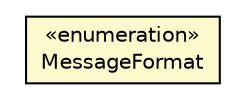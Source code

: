 #!/usr/local/bin/dot
#
# Class diagram 
# Generated by UMLGraph version R5_6-24-gf6e263 (http://www.umlgraph.org/)
#

digraph G {
	edge [fontname="Helvetica",fontsize=10,labelfontname="Helvetica",labelfontsize=10];
	node [fontname="Helvetica",fontsize=10,shape=plaintext];
	nodesep=0.25;
	ranksep=0.5;
	// com.cloudbees.syslog.MessageFormat
	c1349365 [label=<<table title="com.cloudbees.syslog.MessageFormat" border="0" cellborder="1" cellspacing="0" cellpadding="2" port="p" bgcolor="lemonChiffon" href="./MessageFormat.html">
		<tr><td><table border="0" cellspacing="0" cellpadding="1">
<tr><td align="center" balign="center"> &#171;enumeration&#187; </td></tr>
<tr><td align="center" balign="center"> MessageFormat </td></tr>
		</table></td></tr>
		</table>>, URL="./MessageFormat.html", fontname="Helvetica", fontcolor="black", fontsize=10.0];
}

